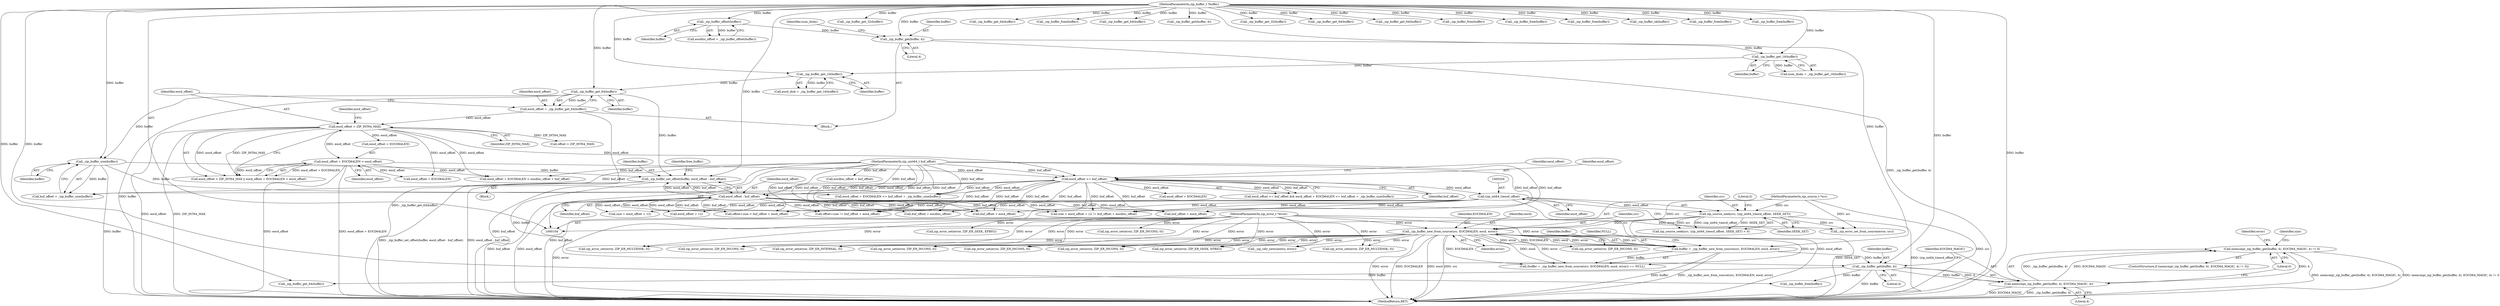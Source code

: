 digraph "0_libzip_9b46957ec98d85a572e9ef98301247f39338a3b5@API" {
"1000231" [label="(Call,memcmp(_zip_buffer_get(buffer, 4), EOCD64_MAGIC, 4) != 0)"];
"1000232" [label="(Call,memcmp(_zip_buffer_get(buffer, 4), EOCD64_MAGIC, 4))"];
"1000233" [label="(Call,_zip_buffer_get(buffer, 4))"];
"1000189" [label="(Call,_zip_buffer_set_offset(buffer, eocd_offset - buf_offset))"];
"1000186" [label="(Call,_zip_buffer_size(buffer))"];
"1000141" [label="(Call,_zip_buffer_get_64(buffer))"];
"1000137" [label="(Call,_zip_buffer_get_16(buffer))"];
"1000133" [label="(Call,_zip_buffer_get_16(buffer))"];
"1000128" [label="(Call,_zip_buffer_get(buffer, 4))"];
"1000126" [label="(Call,_zip_buffer_offset(buffer))"];
"1000106" [label="(MethodParameterIn,zip_buffer_t *buffer)"];
"1000191" [label="(Call,eocd_offset - buf_offset)"];
"1000177" [label="(Call,eocd_offset >= buf_offset)"];
"1000148" [label="(Call,eocd_offset + EOCD64LEN < eocd_offset)"];
"1000145" [label="(Call,eocd_offset > ZIP_INT64_MAX)"];
"1000139" [label="(Call,eocd_offset = _zip_buffer_get_64(buffer))"];
"1000107" [label="(MethodParameterIn,zip_uint64_t buf_offset)"];
"1000216" [label="(Call,buffer = _zip_buffer_new_from_source(src, EOCD64LEN, eocd, error))"];
"1000218" [label="(Call,_zip_buffer_new_from_source(src, EOCD64LEN, eocd, error))"];
"1000201" [label="(Call,zip_source_seek(src, (zip_int64_t)eocd_offset, SEEK_SET))"];
"1000105" [label="(MethodParameterIn,zip_source_t *src)"];
"1000203" [label="(Call,(zip_int64_t)eocd_offset)"];
"1000109" [label="(MethodParameterIn,zip_error_t *error)"];
"1000231" [label="(Call,memcmp(_zip_buffer_get(buffer, 4), EOCD64_MAGIC, 4) != 0)"];
"1000180" [label="(Call,eocd_offset + EOCD64LEN <= buf_offset + _zip_buffer_size(buffer))"];
"1000200" [label="(Call,zip_source_seek(src, (zip_int64_t)eocd_offset, SEEK_SET) < 0)"];
"1000232" [label="(Call,memcmp(_zip_buffer_get(buffer, 4), EOCD64_MAGIC, 4))"];
"1000177" [label="(Call,eocd_offset >= buf_offset)"];
"1000450" [label="(Call,zip_error_set(error, ZIP_ER_INCONS, 0))"];
"1000241" [label="(Identifier,error)"];
"1000191" [label="(Call,eocd_offset - buf_offset)"];
"1000161" [label="(Call,eocd_offset + EOCD64LEN > eocdloc_offset + buf_offset)"];
"1000134" [label="(Identifier,buffer)"];
"1000290" [label="(Call,_zip_buffer_get_32(buffer))"];
"1000270" [label="(Call,zip_error_set(error, ZIP_ER_INCONS, 0))"];
"1000253" [label="(Call,_zip_buffer_get_64(buffer))"];
"1000147" [label="(Identifier,ZIP_INT64_MAX)"];
"1000215" [label="(Call,(buffer = _zip_buffer_new_from_source(src, EOCD64LEN, eocd, error)) == NULL)"];
"1000341" [label="(Call,zip_error_set(error, ZIP_ER_MULTIDISK, 0))"];
"1000219" [label="(Identifier,src)"];
"1000247" [label="(Call,_zip_buffer_free(buffer))"];
"1000220" [label="(Identifier,EOCD64LEN)"];
"1000140" [label="(Identifier,eocd_offset)"];
"1000137" [label="(Call,_zip_buffer_get_16(buffer))"];
"1000442" [label="(Call,offset+size != buf_offset + eocd_offset)"];
"1000195" [label="(Identifier,free_buffer)"];
"1000216" [label="(Call,buffer = _zip_buffer_new_from_source(src, EOCD64LEN, eocd, error))"];
"1000130" [label="(Literal,4)"];
"1000365" [label="(Call,zip_error_set(error, ZIP_ER_MULTIDISK, 0))"];
"1000109" [label="(MethodParameterIn,zip_error_t *error)"];
"1000222" [label="(Identifier,error)"];
"1000181" [label="(Call,eocd_offset + EOCD64LEN)"];
"1000133" [label="(Call,_zip_buffer_get_16(buffer))"];
"1000154" [label="(Call,zip_error_set(error, ZIP_ER_SEEK, EFBIG))"];
"1000201" [label="(Call,zip_source_seek(src, (zip_int64_t)eocd_offset, SEEK_SET))"];
"1000129" [label="(Identifier,buffer)"];
"1000187" [label="(Identifier,buffer)"];
"1000127" [label="(Identifier,buffer)"];
"1000407" [label="(Call,offset > ZIP_INT64_MAX)"];
"1000389" [label="(Call,zip_error_set(error, ZIP_ER_INTERNAL, 0))"];
"1000110" [label="(Block,)"];
"1000233" [label="(Call,_zip_buffer_get(buffer, 4))"];
"1000192" [label="(Identifier,eocd_offset)"];
"1000146" [label="(Identifier,eocd_offset)"];
"1000106" [label="(MethodParameterIn,zip_buffer_t *buffer)"];
"1000139" [label="(Call,eocd_offset = _zip_buffer_get_64(buffer))"];
"1000128" [label="(Call,_zip_buffer_get(buffer, 4))"];
"1000190" [label="(Identifier,buffer)"];
"1000261" [label="(Call,size + eocd_offset + 12)"];
"1000202" [label="(Identifier,src)"];
"1000209" [label="(Call,_zip_error_set_from_source(error, src))"];
"1000218" [label="(Call,_zip_buffer_new_from_source(src, EOCD64LEN, eocd, error))"];
"1000149" [label="(Call,eocd_offset + EOCD64LEN)"];
"1000182" [label="(Identifier,eocd_offset)"];
"1000184" [label="(Call,buf_offset + _zip_buffer_size(buffer))"];
"1000206" [label="(Identifier,SEEK_SET)"];
"1000358" [label="(Call,_zip_buffer_get_64(buffer))"];
"1000372" [label="(Call,_zip_buffer_free(buffer))"];
"1000132" [label="(Identifier,num_disks)"];
"1000223" [label="(Identifier,NULL)"];
"1000382" [label="(Call,_zip_buffer_get_64(buffer))"];
"1000266" [label="(Call,buf_offset + eocdloc_offset)"];
"1000263" [label="(Call,eocd_offset + 12)"];
"1000281" [label="(Call,_zip_buffer_get(buffer, 4))"];
"1000105" [label="(MethodParameterIn,zip_source_t *src)"];
"1000126" [label="(Call,_zip_buffer_offset(buffer))"];
"1000483" [label="(MethodReturn,RET)"];
"1000286" [label="(Call,_zip_buffer_get_32(buffer))"];
"1000427" [label="(Call,buf_offset + eocd_offset)"];
"1000354" [label="(Call,_zip_buffer_get_64(buffer))"];
"1000138" [label="(Identifier,buffer)"];
"1000169" [label="(Call,zip_error_set(error, ZIP_ER_INCONS, 0))"];
"1000178" [label="(Identifier,eocd_offset)"];
"1000148" [label="(Call,eocd_offset + EOCD64LEN < eocd_offset)"];
"1000186" [label="(Call,_zip_buffer_size(buffer))"];
"1000378" [label="(Call,_zip_buffer_get_64(buffer))"];
"1000131" [label="(Call,num_disks = _zip_buffer_get_16(buffer))"];
"1000236" [label="(Identifier,EOCD64_MAGIC)"];
"1000207" [label="(Literal,0)"];
"1000260" [label="(Call,size + eocd_offset + 12 != buf_offset + eocdloc_offset)"];
"1000460" [label="(Call,_zip_cdir_new(nentry, error))"];
"1000348" [label="(Call,_zip_buffer_free(buffer))"];
"1000277" [label="(Call,_zip_buffer_free(buffer))"];
"1000431" [label="(Call,zip_error_set(error, ZIP_ER_INCONS, 0))"];
"1000252" [label="(Identifier,size)"];
"1000396" [label="(Call,_zip_buffer_free(buffer))"];
"1000141" [label="(Call,_zip_buffer_get_64(buffer))"];
"1000446" [label="(Call,buf_offset + eocd_offset)"];
"1000230" [label="(ControlStructure,if (memcmp(_zip_buffer_get(buffer, 4), EOCD64_MAGIC, 4) != 0))"];
"1000234" [label="(Identifier,buffer)"];
"1000150" [label="(Identifier,eocd_offset)"];
"1000165" [label="(Call,eocdloc_offset + buf_offset)"];
"1000162" [label="(Call,eocd_offset + EOCD64LEN)"];
"1000205" [label="(Identifier,eocd_offset)"];
"1000386" [label="(Call,_zip_buffer_ok(buffer))"];
"1000145" [label="(Call,eocd_offset > ZIP_INT64_MAX)"];
"1000135" [label="(Call,eocd_disk = _zip_buffer_get_16(buffer))"];
"1000176" [label="(Call,eocd_offset >= buf_offset && eocd_offset + EOCD64LEN <= buf_offset + _zip_buffer_size(buffer))"];
"1000124" [label="(Call,eocdloc_offset = _zip_buffer_offset(buffer))"];
"1000179" [label="(Identifier,buf_offset)"];
"1000235" [label="(Literal,4)"];
"1000189" [label="(Call,_zip_buffer_set_offset(buffer, eocd_offset - buf_offset))"];
"1000240" [label="(Call,zip_error_set(error, ZIP_ER_INCONS, 0))"];
"1000221" [label="(Identifier,eocd)"];
"1000237" [label="(Literal,4)"];
"1000423" [label="(Call,offset+size > buf_offset + eocd_offset)"];
"1000217" [label="(Identifier,buffer)"];
"1000188" [label="(Block,)"];
"1000238" [label="(Literal,0)"];
"1000416" [label="(Call,zip_error_set(error, ZIP_ER_SEEK, EFBIG))"];
"1000142" [label="(Identifier,buffer)"];
"1000193" [label="(Identifier,buf_offset)"];
"1000203" [label="(Call,(zip_int64_t)eocd_offset)"];
"1000328" [label="(Call,_zip_buffer_free(buffer))"];
"1000403" [label="(Call,_zip_buffer_free(buffer))"];
"1000144" [label="(Call,eocd_offset > ZIP_INT64_MAX || eocd_offset + EOCD64LEN < eocd_offset)"];
"1000321" [label="(Call,zip_error_set(error, ZIP_ER_INCONS, 0))"];
"1000152" [label="(Identifier,eocd_offset)"];
"1000107" [label="(MethodParameterIn,zip_uint64_t buf_offset)"];
"1000231" -> "1000230"  [label="AST: "];
"1000231" -> "1000238"  [label="CFG: "];
"1000232" -> "1000231"  [label="AST: "];
"1000238" -> "1000231"  [label="AST: "];
"1000241" -> "1000231"  [label="CFG: "];
"1000252" -> "1000231"  [label="CFG: "];
"1000231" -> "1000483"  [label="DDG: memcmp(_zip_buffer_get(buffer, 4), EOCD64_MAGIC, 4)"];
"1000231" -> "1000483"  [label="DDG: memcmp(_zip_buffer_get(buffer, 4), EOCD64_MAGIC, 4) != 0"];
"1000232" -> "1000231"  [label="DDG: _zip_buffer_get(buffer, 4)"];
"1000232" -> "1000231"  [label="DDG: EOCD64_MAGIC"];
"1000232" -> "1000231"  [label="DDG: 4"];
"1000232" -> "1000237"  [label="CFG: "];
"1000233" -> "1000232"  [label="AST: "];
"1000236" -> "1000232"  [label="AST: "];
"1000237" -> "1000232"  [label="AST: "];
"1000238" -> "1000232"  [label="CFG: "];
"1000232" -> "1000483"  [label="DDG: _zip_buffer_get(buffer, 4)"];
"1000232" -> "1000483"  [label="DDG: EOCD64_MAGIC"];
"1000233" -> "1000232"  [label="DDG: buffer"];
"1000233" -> "1000232"  [label="DDG: 4"];
"1000233" -> "1000235"  [label="CFG: "];
"1000234" -> "1000233"  [label="AST: "];
"1000235" -> "1000233"  [label="AST: "];
"1000236" -> "1000233"  [label="CFG: "];
"1000233" -> "1000483"  [label="DDG: buffer"];
"1000189" -> "1000233"  [label="DDG: buffer"];
"1000216" -> "1000233"  [label="DDG: buffer"];
"1000106" -> "1000233"  [label="DDG: buffer"];
"1000233" -> "1000247"  [label="DDG: buffer"];
"1000233" -> "1000253"  [label="DDG: buffer"];
"1000189" -> "1000188"  [label="AST: "];
"1000189" -> "1000191"  [label="CFG: "];
"1000190" -> "1000189"  [label="AST: "];
"1000191" -> "1000189"  [label="AST: "];
"1000195" -> "1000189"  [label="CFG: "];
"1000189" -> "1000483"  [label="DDG: _zip_buffer_set_offset(buffer, eocd_offset - buf_offset)"];
"1000189" -> "1000483"  [label="DDG: eocd_offset - buf_offset"];
"1000186" -> "1000189"  [label="DDG: buffer"];
"1000141" -> "1000189"  [label="DDG: buffer"];
"1000106" -> "1000189"  [label="DDG: buffer"];
"1000191" -> "1000189"  [label="DDG: eocd_offset"];
"1000191" -> "1000189"  [label="DDG: buf_offset"];
"1000186" -> "1000184"  [label="AST: "];
"1000186" -> "1000187"  [label="CFG: "];
"1000187" -> "1000186"  [label="AST: "];
"1000184" -> "1000186"  [label="CFG: "];
"1000186" -> "1000483"  [label="DDG: buffer"];
"1000186" -> "1000180"  [label="DDG: buffer"];
"1000186" -> "1000184"  [label="DDG: buffer"];
"1000141" -> "1000186"  [label="DDG: buffer"];
"1000106" -> "1000186"  [label="DDG: buffer"];
"1000141" -> "1000139"  [label="AST: "];
"1000141" -> "1000142"  [label="CFG: "];
"1000142" -> "1000141"  [label="AST: "];
"1000139" -> "1000141"  [label="CFG: "];
"1000141" -> "1000483"  [label="DDG: buffer"];
"1000141" -> "1000139"  [label="DDG: buffer"];
"1000137" -> "1000141"  [label="DDG: buffer"];
"1000106" -> "1000141"  [label="DDG: buffer"];
"1000137" -> "1000135"  [label="AST: "];
"1000137" -> "1000138"  [label="CFG: "];
"1000138" -> "1000137"  [label="AST: "];
"1000135" -> "1000137"  [label="CFG: "];
"1000137" -> "1000135"  [label="DDG: buffer"];
"1000133" -> "1000137"  [label="DDG: buffer"];
"1000106" -> "1000137"  [label="DDG: buffer"];
"1000133" -> "1000131"  [label="AST: "];
"1000133" -> "1000134"  [label="CFG: "];
"1000134" -> "1000133"  [label="AST: "];
"1000131" -> "1000133"  [label="CFG: "];
"1000133" -> "1000131"  [label="DDG: buffer"];
"1000128" -> "1000133"  [label="DDG: buffer"];
"1000106" -> "1000133"  [label="DDG: buffer"];
"1000128" -> "1000110"  [label="AST: "];
"1000128" -> "1000130"  [label="CFG: "];
"1000129" -> "1000128"  [label="AST: "];
"1000130" -> "1000128"  [label="AST: "];
"1000132" -> "1000128"  [label="CFG: "];
"1000128" -> "1000483"  [label="DDG: _zip_buffer_get(buffer, 4)"];
"1000126" -> "1000128"  [label="DDG: buffer"];
"1000106" -> "1000128"  [label="DDG: buffer"];
"1000126" -> "1000124"  [label="AST: "];
"1000126" -> "1000127"  [label="CFG: "];
"1000127" -> "1000126"  [label="AST: "];
"1000124" -> "1000126"  [label="CFG: "];
"1000126" -> "1000124"  [label="DDG: buffer"];
"1000106" -> "1000126"  [label="DDG: buffer"];
"1000106" -> "1000104"  [label="AST: "];
"1000106" -> "1000483"  [label="DDG: buffer"];
"1000106" -> "1000216"  [label="DDG: buffer"];
"1000106" -> "1000247"  [label="DDG: buffer"];
"1000106" -> "1000253"  [label="DDG: buffer"];
"1000106" -> "1000277"  [label="DDG: buffer"];
"1000106" -> "1000281"  [label="DDG: buffer"];
"1000106" -> "1000286"  [label="DDG: buffer"];
"1000106" -> "1000290"  [label="DDG: buffer"];
"1000106" -> "1000328"  [label="DDG: buffer"];
"1000106" -> "1000348"  [label="DDG: buffer"];
"1000106" -> "1000354"  [label="DDG: buffer"];
"1000106" -> "1000358"  [label="DDG: buffer"];
"1000106" -> "1000372"  [label="DDG: buffer"];
"1000106" -> "1000378"  [label="DDG: buffer"];
"1000106" -> "1000382"  [label="DDG: buffer"];
"1000106" -> "1000386"  [label="DDG: buffer"];
"1000106" -> "1000396"  [label="DDG: buffer"];
"1000106" -> "1000403"  [label="DDG: buffer"];
"1000191" -> "1000193"  [label="CFG: "];
"1000192" -> "1000191"  [label="AST: "];
"1000193" -> "1000191"  [label="AST: "];
"1000191" -> "1000483"  [label="DDG: buf_offset"];
"1000191" -> "1000483"  [label="DDG: eocd_offset"];
"1000177" -> "1000191"  [label="DDG: eocd_offset"];
"1000177" -> "1000191"  [label="DDG: buf_offset"];
"1000107" -> "1000191"  [label="DDG: buf_offset"];
"1000191" -> "1000260"  [label="DDG: eocd_offset"];
"1000191" -> "1000260"  [label="DDG: buf_offset"];
"1000191" -> "1000261"  [label="DDG: eocd_offset"];
"1000191" -> "1000263"  [label="DDG: eocd_offset"];
"1000191" -> "1000266"  [label="DDG: buf_offset"];
"1000191" -> "1000423"  [label="DDG: buf_offset"];
"1000191" -> "1000423"  [label="DDG: eocd_offset"];
"1000191" -> "1000427"  [label="DDG: buf_offset"];
"1000191" -> "1000427"  [label="DDG: eocd_offset"];
"1000191" -> "1000442"  [label="DDG: buf_offset"];
"1000191" -> "1000442"  [label="DDG: eocd_offset"];
"1000191" -> "1000446"  [label="DDG: buf_offset"];
"1000191" -> "1000446"  [label="DDG: eocd_offset"];
"1000177" -> "1000176"  [label="AST: "];
"1000177" -> "1000179"  [label="CFG: "];
"1000178" -> "1000177"  [label="AST: "];
"1000179" -> "1000177"  [label="AST: "];
"1000182" -> "1000177"  [label="CFG: "];
"1000176" -> "1000177"  [label="CFG: "];
"1000177" -> "1000483"  [label="DDG: buf_offset"];
"1000177" -> "1000176"  [label="DDG: eocd_offset"];
"1000177" -> "1000176"  [label="DDG: buf_offset"];
"1000148" -> "1000177"  [label="DDG: eocd_offset"];
"1000145" -> "1000177"  [label="DDG: eocd_offset"];
"1000107" -> "1000177"  [label="DDG: buf_offset"];
"1000177" -> "1000180"  [label="DDG: eocd_offset"];
"1000177" -> "1000180"  [label="DDG: buf_offset"];
"1000177" -> "1000181"  [label="DDG: eocd_offset"];
"1000177" -> "1000184"  [label="DDG: buf_offset"];
"1000177" -> "1000203"  [label="DDG: eocd_offset"];
"1000177" -> "1000260"  [label="DDG: buf_offset"];
"1000177" -> "1000266"  [label="DDG: buf_offset"];
"1000177" -> "1000423"  [label="DDG: buf_offset"];
"1000177" -> "1000427"  [label="DDG: buf_offset"];
"1000177" -> "1000442"  [label="DDG: buf_offset"];
"1000177" -> "1000446"  [label="DDG: buf_offset"];
"1000148" -> "1000144"  [label="AST: "];
"1000148" -> "1000152"  [label="CFG: "];
"1000149" -> "1000148"  [label="AST: "];
"1000152" -> "1000148"  [label="AST: "];
"1000144" -> "1000148"  [label="CFG: "];
"1000148" -> "1000483"  [label="DDG: eocd_offset"];
"1000148" -> "1000483"  [label="DDG: eocd_offset + EOCD64LEN"];
"1000148" -> "1000144"  [label="DDG: eocd_offset + EOCD64LEN"];
"1000148" -> "1000144"  [label="DDG: eocd_offset"];
"1000145" -> "1000148"  [label="DDG: eocd_offset"];
"1000148" -> "1000161"  [label="DDG: eocd_offset"];
"1000148" -> "1000162"  [label="DDG: eocd_offset"];
"1000145" -> "1000144"  [label="AST: "];
"1000145" -> "1000147"  [label="CFG: "];
"1000146" -> "1000145"  [label="AST: "];
"1000147" -> "1000145"  [label="AST: "];
"1000150" -> "1000145"  [label="CFG: "];
"1000144" -> "1000145"  [label="CFG: "];
"1000145" -> "1000483"  [label="DDG: eocd_offset"];
"1000145" -> "1000483"  [label="DDG: ZIP_INT64_MAX"];
"1000145" -> "1000144"  [label="DDG: eocd_offset"];
"1000145" -> "1000144"  [label="DDG: ZIP_INT64_MAX"];
"1000139" -> "1000145"  [label="DDG: eocd_offset"];
"1000145" -> "1000149"  [label="DDG: eocd_offset"];
"1000145" -> "1000161"  [label="DDG: eocd_offset"];
"1000145" -> "1000162"  [label="DDG: eocd_offset"];
"1000145" -> "1000407"  [label="DDG: ZIP_INT64_MAX"];
"1000139" -> "1000110"  [label="AST: "];
"1000140" -> "1000139"  [label="AST: "];
"1000146" -> "1000139"  [label="CFG: "];
"1000139" -> "1000483"  [label="DDG: _zip_buffer_get_64(buffer)"];
"1000107" -> "1000104"  [label="AST: "];
"1000107" -> "1000483"  [label="DDG: buf_offset"];
"1000107" -> "1000161"  [label="DDG: buf_offset"];
"1000107" -> "1000165"  [label="DDG: buf_offset"];
"1000107" -> "1000180"  [label="DDG: buf_offset"];
"1000107" -> "1000184"  [label="DDG: buf_offset"];
"1000107" -> "1000260"  [label="DDG: buf_offset"];
"1000107" -> "1000266"  [label="DDG: buf_offset"];
"1000107" -> "1000423"  [label="DDG: buf_offset"];
"1000107" -> "1000427"  [label="DDG: buf_offset"];
"1000107" -> "1000442"  [label="DDG: buf_offset"];
"1000107" -> "1000446"  [label="DDG: buf_offset"];
"1000216" -> "1000215"  [label="AST: "];
"1000216" -> "1000218"  [label="CFG: "];
"1000217" -> "1000216"  [label="AST: "];
"1000218" -> "1000216"  [label="AST: "];
"1000223" -> "1000216"  [label="CFG: "];
"1000216" -> "1000483"  [label="DDG: buffer"];
"1000216" -> "1000483"  [label="DDG: _zip_buffer_new_from_source(src, EOCD64LEN, eocd, error)"];
"1000216" -> "1000215"  [label="DDG: buffer"];
"1000218" -> "1000216"  [label="DDG: src"];
"1000218" -> "1000216"  [label="DDG: EOCD64LEN"];
"1000218" -> "1000216"  [label="DDG: eocd"];
"1000218" -> "1000216"  [label="DDG: error"];
"1000218" -> "1000222"  [label="CFG: "];
"1000219" -> "1000218"  [label="AST: "];
"1000220" -> "1000218"  [label="AST: "];
"1000221" -> "1000218"  [label="AST: "];
"1000222" -> "1000218"  [label="AST: "];
"1000218" -> "1000483"  [label="DDG: eocd"];
"1000218" -> "1000483"  [label="DDG: src"];
"1000218" -> "1000483"  [label="DDG: error"];
"1000218" -> "1000483"  [label="DDG: EOCD64LEN"];
"1000218" -> "1000215"  [label="DDG: src"];
"1000218" -> "1000215"  [label="DDG: EOCD64LEN"];
"1000218" -> "1000215"  [label="DDG: eocd"];
"1000218" -> "1000215"  [label="DDG: error"];
"1000201" -> "1000218"  [label="DDG: src"];
"1000105" -> "1000218"  [label="DDG: src"];
"1000109" -> "1000218"  [label="DDG: error"];
"1000218" -> "1000240"  [label="DDG: error"];
"1000218" -> "1000270"  [label="DDG: error"];
"1000218" -> "1000321"  [label="DDG: error"];
"1000218" -> "1000341"  [label="DDG: error"];
"1000218" -> "1000365"  [label="DDG: error"];
"1000218" -> "1000389"  [label="DDG: error"];
"1000218" -> "1000416"  [label="DDG: error"];
"1000218" -> "1000431"  [label="DDG: error"];
"1000218" -> "1000450"  [label="DDG: error"];
"1000218" -> "1000460"  [label="DDG: error"];
"1000201" -> "1000200"  [label="AST: "];
"1000201" -> "1000206"  [label="CFG: "];
"1000202" -> "1000201"  [label="AST: "];
"1000203" -> "1000201"  [label="AST: "];
"1000206" -> "1000201"  [label="AST: "];
"1000207" -> "1000201"  [label="CFG: "];
"1000201" -> "1000483"  [label="DDG: SEEK_SET"];
"1000201" -> "1000483"  [label="DDG: (zip_int64_t)eocd_offset"];
"1000201" -> "1000200"  [label="DDG: src"];
"1000201" -> "1000200"  [label="DDG: (zip_int64_t)eocd_offset"];
"1000201" -> "1000200"  [label="DDG: SEEK_SET"];
"1000105" -> "1000201"  [label="DDG: src"];
"1000203" -> "1000201"  [label="DDG: eocd_offset"];
"1000201" -> "1000209"  [label="DDG: src"];
"1000105" -> "1000104"  [label="AST: "];
"1000105" -> "1000483"  [label="DDG: src"];
"1000105" -> "1000209"  [label="DDG: src"];
"1000203" -> "1000205"  [label="CFG: "];
"1000204" -> "1000203"  [label="AST: "];
"1000205" -> "1000203"  [label="AST: "];
"1000206" -> "1000203"  [label="CFG: "];
"1000203" -> "1000483"  [label="DDG: eocd_offset"];
"1000203" -> "1000260"  [label="DDG: eocd_offset"];
"1000203" -> "1000261"  [label="DDG: eocd_offset"];
"1000203" -> "1000263"  [label="DDG: eocd_offset"];
"1000203" -> "1000423"  [label="DDG: eocd_offset"];
"1000203" -> "1000427"  [label="DDG: eocd_offset"];
"1000203" -> "1000442"  [label="DDG: eocd_offset"];
"1000203" -> "1000446"  [label="DDG: eocd_offset"];
"1000109" -> "1000104"  [label="AST: "];
"1000109" -> "1000483"  [label="DDG: error"];
"1000109" -> "1000154"  [label="DDG: error"];
"1000109" -> "1000169"  [label="DDG: error"];
"1000109" -> "1000209"  [label="DDG: error"];
"1000109" -> "1000240"  [label="DDG: error"];
"1000109" -> "1000270"  [label="DDG: error"];
"1000109" -> "1000321"  [label="DDG: error"];
"1000109" -> "1000341"  [label="DDG: error"];
"1000109" -> "1000365"  [label="DDG: error"];
"1000109" -> "1000389"  [label="DDG: error"];
"1000109" -> "1000416"  [label="DDG: error"];
"1000109" -> "1000431"  [label="DDG: error"];
"1000109" -> "1000450"  [label="DDG: error"];
"1000109" -> "1000460"  [label="DDG: error"];
}
